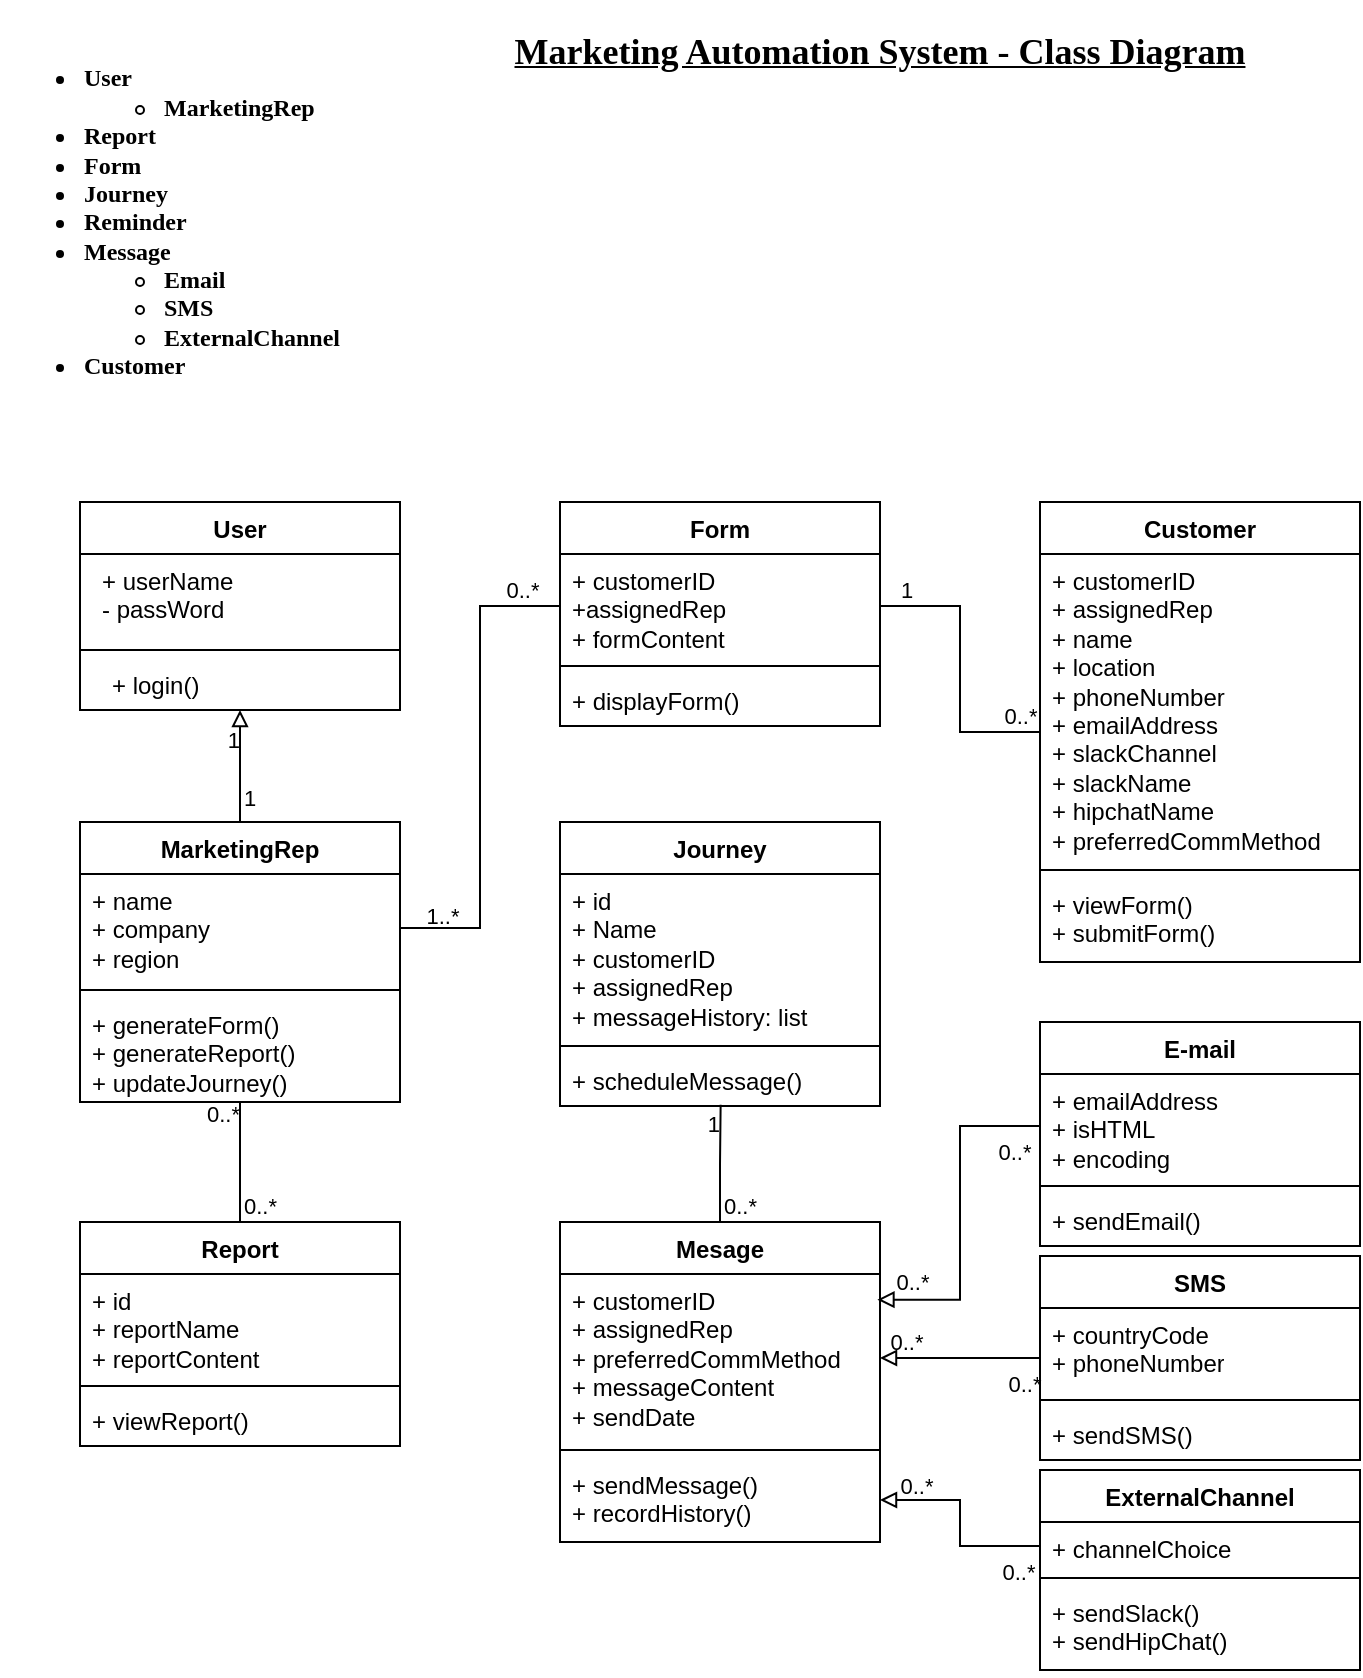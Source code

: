 <mxfile version="21.2.9" type="device">
  <diagram name="Página-1" id="rWZ2rTpPqTraY5aUIdDc">
    <mxGraphModel dx="728" dy="397" grid="1" gridSize="10" guides="1" tooltips="1" connect="1" arrows="1" fold="1" page="1" pageScale="1" pageWidth="827" pageHeight="1169" background="#ffffff" math="0" shadow="0">
      <root>
        <mxCell id="0" />
        <mxCell id="1" parent="0" />
        <mxCell id="xjsMLf60iEJALXMGOspW-1" value="&lt;ul&gt;&lt;li&gt;User&lt;/li&gt;&lt;ul&gt;&lt;li&gt;MarketingRep&lt;/li&gt;&lt;/ul&gt;&lt;li&gt;Report&lt;/li&gt;&lt;li&gt;Form&lt;/li&gt;&lt;li&gt;Journey&lt;/li&gt;&lt;li&gt;Reminder&lt;/li&gt;&lt;li&gt;Message&lt;/li&gt;&lt;ul&gt;&lt;li&gt;Email&lt;/li&gt;&lt;li&gt;SMS&lt;/li&gt;&lt;li&gt;ExternalChannel&lt;/li&gt;&lt;/ul&gt;&lt;li&gt;Customer&lt;/li&gt;&lt;/ul&gt;" style="text;html=1;strokeColor=none;fillColor=none;align=left;verticalAlign=middle;whiteSpace=wrap;rounded=0;fontFamily=Coming Soon;fontSource=https%3A%2F%2Ffonts.googleapis.com%2Fcss%3Ffamily%3DComing%2BSoon;fontStyle=1" parent="1" vertex="1">
          <mxGeometry x="40" y="40" width="200" height="200" as="geometry" />
        </mxCell>
        <mxCell id="xjsMLf60iEJALXMGOspW-2" value="&lt;h2&gt;&lt;font data-font-src=&quot;https://fonts.googleapis.com/css?family=Coming+Soon&quot; face=&quot;Coming Soon&quot;&gt;&lt;u&gt;Marketing Automation System - Class Diagram&lt;/u&gt;&lt;/font&gt;&lt;/h2&gt;" style="text;html=1;strokeColor=none;fillColor=none;align=center;verticalAlign=middle;whiteSpace=wrap;rounded=0;" parent="1" vertex="1">
          <mxGeometry x="280" y="40" width="400" height="30" as="geometry" />
        </mxCell>
        <mxCell id="CFD9F3xo60o9tHj610fw-1" value="User" style="swimlane;fontStyle=1;align=center;verticalAlign=top;horizontal=1;startSize=26;horizontalStack=0;resizeParent=1;resizeParentMax=0;resizeLast=0;collapsible=1;marginBottom=0;whiteSpace=wrap;html=1;" parent="1" vertex="1">
          <mxGeometry x="80" y="280" width="160" height="104" as="geometry" />
        </mxCell>
        <mxCell id="CFD9F3xo60o9tHj610fw-2" value="+ userName&lt;br&gt;- passWord" style="text;strokeColor=none;fillColor=none;align=left;verticalAlign=top;spacingLeft=4;spacingRight=4;overflow=hidden;rotatable=0;points=[[0,0.5],[1,0.5]];portConstraint=eastwest;whiteSpace=wrap;html=1;" parent="CFD9F3xo60o9tHj610fw-1" vertex="1">
          <mxGeometry x="5" y="26" width="150" height="44" as="geometry" />
        </mxCell>
        <mxCell id="CFD9F3xo60o9tHj610fw-3" value="" style="line;strokeWidth=1;fillColor=none;align=left;verticalAlign=middle;spacingTop=-1;spacingLeft=3;spacingRight=3;rotatable=0;labelPosition=right;points=[];portConstraint=eastwest;strokeColor=inherit;" parent="CFD9F3xo60o9tHj610fw-1" vertex="1">
          <mxGeometry y="70" width="160" height="8" as="geometry" />
        </mxCell>
        <mxCell id="CFD9F3xo60o9tHj610fw-4" value="+ login()" style="text;strokeColor=none;fillColor=none;align=left;verticalAlign=top;spacingLeft=4;spacingRight=4;overflow=hidden;rotatable=0;points=[[0,0.5],[1,0.5]];portConstraint=eastwest;whiteSpace=wrap;html=1;" parent="CFD9F3xo60o9tHj610fw-1" vertex="1">
          <mxGeometry x="10" y="78" width="140" height="22" as="geometry" />
        </mxCell>
        <mxCell id="CFD9F3xo60o9tHj610fw-5" value="Customer" style="swimlane;fontStyle=1;align=center;verticalAlign=top;childLayout=stackLayout;horizontal=1;startSize=26;horizontalStack=0;resizeParent=1;resizeParentMax=0;resizeLast=0;collapsible=1;marginBottom=0;whiteSpace=wrap;html=1;" parent="1" vertex="1">
          <mxGeometry x="560" y="280" width="160" height="230" as="geometry" />
        </mxCell>
        <mxCell id="CFD9F3xo60o9tHj610fw-6" value="+ customerID&lt;br&gt;+ assignedRep&lt;br&gt;+ name&lt;br&gt;+ location&lt;br&gt;+ phoneNumber&lt;br&gt;+ emailAddress&lt;br&gt;+ slackChannel&lt;br&gt;+ slackName&lt;br&gt;+ hipchatName&lt;br&gt;+ preferredCommMethod" style="text;strokeColor=none;fillColor=none;align=left;verticalAlign=top;spacingLeft=4;spacingRight=4;overflow=hidden;rotatable=0;points=[[0,0.5],[1,0.5]];portConstraint=eastwest;whiteSpace=wrap;html=1;" parent="CFD9F3xo60o9tHj610fw-5" vertex="1">
          <mxGeometry y="26" width="160" height="154" as="geometry" />
        </mxCell>
        <mxCell id="CFD9F3xo60o9tHj610fw-7" value="" style="line;strokeWidth=1;fillColor=none;align=left;verticalAlign=middle;spacingTop=-1;spacingLeft=3;spacingRight=3;rotatable=0;labelPosition=right;points=[];portConstraint=eastwest;strokeColor=inherit;" parent="CFD9F3xo60o9tHj610fw-5" vertex="1">
          <mxGeometry y="180" width="160" height="8" as="geometry" />
        </mxCell>
        <mxCell id="CFD9F3xo60o9tHj610fw-8" value="+ viewForm()&lt;br&gt;+ submitForm()" style="text;strokeColor=none;fillColor=none;align=left;verticalAlign=top;spacingLeft=4;spacingRight=4;overflow=hidden;rotatable=0;points=[[0,0.5],[1,0.5]];portConstraint=eastwest;whiteSpace=wrap;html=1;" parent="CFD9F3xo60o9tHj610fw-5" vertex="1">
          <mxGeometry y="188" width="160" height="42" as="geometry" />
        </mxCell>
        <mxCell id="CFD9F3xo60o9tHj610fw-44" style="edgeStyle=orthogonalEdgeStyle;rounded=0;orthogonalLoop=1;jettySize=auto;html=1;exitX=0.5;exitY=0;exitDx=0;exitDy=0;entryX=0.502;entryY=0.974;entryDx=0;entryDy=0;entryPerimeter=0;endArrow=none;endFill=0;" parent="1" source="CFD9F3xo60o9tHj610fw-9" target="CFD9F3xo60o9tHj610fw-43" edge="1">
          <mxGeometry relative="1" as="geometry" />
        </mxCell>
        <mxCell id="CFD9F3xo60o9tHj610fw-45" value="1" style="edgeLabel;html=1;align=right;verticalAlign=middle;resizable=0;points=[];labelPosition=left;verticalLabelPosition=middle;labelBackgroundColor=none;" parent="CFD9F3xo60o9tHj610fw-44" vertex="1" connectable="0">
          <mxGeometry x="0.649" relative="1" as="geometry">
            <mxPoint y="-1" as="offset" />
          </mxGeometry>
        </mxCell>
        <mxCell id="CFD9F3xo60o9tHj610fw-46" value="0..*" style="edgeLabel;html=1;align=left;verticalAlign=middle;resizable=0;points=[];labelPosition=right;verticalLabelPosition=middle;labelBackgroundColor=none;" parent="CFD9F3xo60o9tHj610fw-44" vertex="1" connectable="0">
          <mxGeometry x="-0.706" relative="1" as="geometry">
            <mxPoint as="offset" />
          </mxGeometry>
        </mxCell>
        <mxCell id="CFD9F3xo60o9tHj610fw-9" value="Mesage" style="swimlane;fontStyle=1;align=center;verticalAlign=top;childLayout=stackLayout;horizontal=1;startSize=26;horizontalStack=0;resizeParent=1;resizeParentMax=0;resizeLast=0;collapsible=1;marginBottom=0;whiteSpace=wrap;html=1;" parent="1" vertex="1">
          <mxGeometry x="320" y="640" width="160" height="160" as="geometry" />
        </mxCell>
        <mxCell id="CFD9F3xo60o9tHj610fw-10" value="+ customerID&lt;br&gt;+ assignedRep&lt;br&gt;+ preferredCommMethod&lt;br&gt;+ messageContent&lt;br&gt;+ sendDate" style="text;strokeColor=none;fillColor=none;align=left;verticalAlign=top;spacingLeft=4;spacingRight=4;overflow=hidden;rotatable=0;points=[[0,0.5],[1,0.5]];portConstraint=eastwest;whiteSpace=wrap;html=1;" parent="CFD9F3xo60o9tHj610fw-9" vertex="1">
          <mxGeometry y="26" width="160" height="84" as="geometry" />
        </mxCell>
        <mxCell id="CFD9F3xo60o9tHj610fw-11" value="" style="line;strokeWidth=1;fillColor=none;align=left;verticalAlign=middle;spacingTop=-1;spacingLeft=3;spacingRight=3;rotatable=0;labelPosition=right;points=[];portConstraint=eastwest;strokeColor=inherit;" parent="CFD9F3xo60o9tHj610fw-9" vertex="1">
          <mxGeometry y="110" width="160" height="8" as="geometry" />
        </mxCell>
        <mxCell id="CFD9F3xo60o9tHj610fw-12" value="+ sendMessage()&lt;br&gt;+ recordHistory()" style="text;strokeColor=none;fillColor=none;align=left;verticalAlign=top;spacingLeft=4;spacingRight=4;overflow=hidden;rotatable=0;points=[[0,0.5],[1,0.5]];portConstraint=eastwest;whiteSpace=wrap;html=1;" parent="CFD9F3xo60o9tHj610fw-9" vertex="1">
          <mxGeometry y="118" width="160" height="42" as="geometry" />
        </mxCell>
        <mxCell id="CFD9F3xo60o9tHj610fw-19" value="" style="edgeStyle=orthogonalEdgeStyle;rounded=0;orthogonalLoop=1;jettySize=auto;html=1;exitX=0.5;exitY=0;exitDx=0;exitDy=0;endArrow=block;endFill=0;entryX=0.5;entryY=1;entryDx=0;entryDy=0;" parent="1" source="CFD9F3xo60o9tHj610fw-13" target="CFD9F3xo60o9tHj610fw-1" edge="1">
          <mxGeometry relative="1" as="geometry">
            <mxPoint x="220" y="410" as="targetPoint" />
          </mxGeometry>
        </mxCell>
        <mxCell id="CFD9F3xo60o9tHj610fw-28" value="1" style="edgeLabel;html=1;align=left;verticalAlign=middle;resizable=0;points=[];labelPosition=right;verticalLabelPosition=middle;labelBackgroundColor=none;" parent="CFD9F3xo60o9tHj610fw-19" vertex="1" connectable="0">
          <mxGeometry x="-0.575" relative="1" as="geometry">
            <mxPoint as="offset" />
          </mxGeometry>
        </mxCell>
        <mxCell id="CFD9F3xo60o9tHj610fw-29" value="1" style="edgeLabel;html=1;align=right;verticalAlign=middle;resizable=0;points=[];labelPosition=left;verticalLabelPosition=middle;labelBackgroundColor=none;" parent="CFD9F3xo60o9tHj610fw-19" vertex="1" connectable="0">
          <mxGeometry x="0.471" relative="1" as="geometry">
            <mxPoint as="offset" />
          </mxGeometry>
        </mxCell>
        <mxCell id="CFD9F3xo60o9tHj610fw-13" value="MarketingRep" style="swimlane;fontStyle=1;align=center;verticalAlign=top;childLayout=stackLayout;horizontal=1;startSize=26;horizontalStack=0;resizeParent=1;resizeParentMax=0;resizeLast=0;collapsible=1;marginBottom=0;whiteSpace=wrap;html=1;" parent="1" vertex="1">
          <mxGeometry x="80" y="440" width="160" height="140" as="geometry" />
        </mxCell>
        <mxCell id="CFD9F3xo60o9tHj610fw-14" value="+ name&lt;br&gt;+ company&lt;br&gt;+ region" style="text;strokeColor=none;fillColor=none;align=left;verticalAlign=top;spacingLeft=4;spacingRight=4;overflow=hidden;rotatable=0;points=[[0,0.5],[1,0.5]];portConstraint=eastwest;whiteSpace=wrap;html=1;" parent="CFD9F3xo60o9tHj610fw-13" vertex="1">
          <mxGeometry y="26" width="160" height="54" as="geometry" />
        </mxCell>
        <mxCell id="CFD9F3xo60o9tHj610fw-15" value="" style="line;strokeWidth=1;fillColor=none;align=left;verticalAlign=middle;spacingTop=-1;spacingLeft=3;spacingRight=3;rotatable=0;labelPosition=right;points=[];portConstraint=eastwest;strokeColor=inherit;" parent="CFD9F3xo60o9tHj610fw-13" vertex="1">
          <mxGeometry y="80" width="160" height="8" as="geometry" />
        </mxCell>
        <mxCell id="CFD9F3xo60o9tHj610fw-16" value="+ generateForm()&lt;br&gt;+ generateReport()&lt;br&gt;+ updateJourney()" style="text;strokeColor=none;fillColor=none;align=left;verticalAlign=top;spacingLeft=4;spacingRight=4;overflow=hidden;rotatable=0;points=[[0,0.5],[1,0.5]];portConstraint=eastwest;whiteSpace=wrap;html=1;" parent="CFD9F3xo60o9tHj610fw-13" vertex="1">
          <mxGeometry y="88" width="160" height="52" as="geometry" />
        </mxCell>
        <mxCell id="CFD9F3xo60o9tHj610fw-20" value="Report" style="swimlane;fontStyle=1;align=center;verticalAlign=top;childLayout=stackLayout;horizontal=1;startSize=26;horizontalStack=0;resizeParent=1;resizeParentMax=0;resizeLast=0;collapsible=1;marginBottom=0;whiteSpace=wrap;html=1;" parent="1" vertex="1">
          <mxGeometry x="80" y="640" width="160" height="112" as="geometry" />
        </mxCell>
        <mxCell id="CFD9F3xo60o9tHj610fw-21" value="+ id&lt;br&gt;+ reportName&lt;br&gt;+ reportContent" style="text;strokeColor=none;fillColor=none;align=left;verticalAlign=top;spacingLeft=4;spacingRight=4;overflow=hidden;rotatable=0;points=[[0,0.5],[1,0.5]];portConstraint=eastwest;whiteSpace=wrap;html=1;" parent="CFD9F3xo60o9tHj610fw-20" vertex="1">
          <mxGeometry y="26" width="160" height="52" as="geometry" />
        </mxCell>
        <mxCell id="CFD9F3xo60o9tHj610fw-22" value="" style="line;strokeWidth=1;fillColor=none;align=left;verticalAlign=middle;spacingTop=-1;spacingLeft=3;spacingRight=3;rotatable=0;labelPosition=right;points=[];portConstraint=eastwest;strokeColor=inherit;" parent="CFD9F3xo60o9tHj610fw-20" vertex="1">
          <mxGeometry y="78" width="160" height="8" as="geometry" />
        </mxCell>
        <mxCell id="CFD9F3xo60o9tHj610fw-23" value="+ viewReport()" style="text;strokeColor=none;fillColor=none;align=left;verticalAlign=top;spacingLeft=4;spacingRight=4;overflow=hidden;rotatable=0;points=[[0,0.5],[1,0.5]];portConstraint=eastwest;whiteSpace=wrap;html=1;" parent="CFD9F3xo60o9tHj610fw-20" vertex="1">
          <mxGeometry y="86" width="160" height="26" as="geometry" />
        </mxCell>
        <mxCell id="CFD9F3xo60o9tHj610fw-25" value="" style="endArrow=none;html=1;edgeStyle=orthogonalEdgeStyle;rounded=0;exitX=0.5;exitY=0;exitDx=0;exitDy=0;" parent="1" source="CFD9F3xo60o9tHj610fw-20" edge="1">
          <mxGeometry relative="1" as="geometry">
            <mxPoint x="330" y="570" as="sourcePoint" />
            <mxPoint x="160" y="580" as="targetPoint" />
          </mxGeometry>
        </mxCell>
        <mxCell id="CFD9F3xo60o9tHj610fw-26" value="0..*" style="edgeLabel;resizable=0;html=1;align=left;verticalAlign=bottom;labelBackgroundColor=none;" parent="CFD9F3xo60o9tHj610fw-25" connectable="0" vertex="1">
          <mxGeometry x="-1" relative="1" as="geometry" />
        </mxCell>
        <mxCell id="CFD9F3xo60o9tHj610fw-27" value="0..*" style="edgeLabel;resizable=0;html=1;align=right;verticalAlign=bottom;labelBackgroundColor=none;" parent="CFD9F3xo60o9tHj610fw-25" connectable="0" vertex="1">
          <mxGeometry x="1" relative="1" as="geometry">
            <mxPoint y="14" as="offset" />
          </mxGeometry>
        </mxCell>
        <mxCell id="CFD9F3xo60o9tHj610fw-30" value="Form" style="swimlane;fontStyle=1;align=center;verticalAlign=top;childLayout=stackLayout;horizontal=1;startSize=26;horizontalStack=0;resizeParent=1;resizeParentMax=0;resizeLast=0;collapsible=1;marginBottom=0;whiteSpace=wrap;html=1;" parent="1" vertex="1">
          <mxGeometry x="320" y="280" width="160" height="112" as="geometry" />
        </mxCell>
        <mxCell id="CFD9F3xo60o9tHj610fw-31" value="+ customerID&lt;br&gt;+assignedRep&lt;br&gt;+ formContent" style="text;strokeColor=none;fillColor=none;align=left;verticalAlign=top;spacingLeft=4;spacingRight=4;overflow=hidden;rotatable=0;points=[[0,0.5],[1,0.5]];portConstraint=eastwest;whiteSpace=wrap;html=1;" parent="CFD9F3xo60o9tHj610fw-30" vertex="1">
          <mxGeometry y="26" width="160" height="52" as="geometry" />
        </mxCell>
        <mxCell id="CFD9F3xo60o9tHj610fw-32" value="" style="line;strokeWidth=1;fillColor=none;align=left;verticalAlign=middle;spacingTop=-1;spacingLeft=3;spacingRight=3;rotatable=0;labelPosition=right;points=[];portConstraint=eastwest;strokeColor=inherit;" parent="CFD9F3xo60o9tHj610fw-30" vertex="1">
          <mxGeometry y="78" width="160" height="8" as="geometry" />
        </mxCell>
        <mxCell id="CFD9F3xo60o9tHj610fw-33" value="+ displayForm()" style="text;strokeColor=none;fillColor=none;align=left;verticalAlign=top;spacingLeft=4;spacingRight=4;overflow=hidden;rotatable=0;points=[[0,0.5],[1,0.5]];portConstraint=eastwest;whiteSpace=wrap;html=1;" parent="CFD9F3xo60o9tHj610fw-30" vertex="1">
          <mxGeometry y="86" width="160" height="26" as="geometry" />
        </mxCell>
        <mxCell id="CFD9F3xo60o9tHj610fw-34" style="edgeStyle=orthogonalEdgeStyle;rounded=0;orthogonalLoop=1;jettySize=auto;html=1;exitX=1;exitY=0.5;exitDx=0;exitDy=0;entryX=0;entryY=0.5;entryDx=0;entryDy=0;endArrow=none;endFill=0;" parent="1" source="CFD9F3xo60o9tHj610fw-14" target="CFD9F3xo60o9tHj610fw-31" edge="1">
          <mxGeometry relative="1" as="geometry" />
        </mxCell>
        <mxCell id="CFD9F3xo60o9tHj610fw-35" value="1..*" style="edgeLabel;html=1;align=center;verticalAlign=bottom;resizable=0;points=[];labelPosition=center;verticalLabelPosition=top;labelBackgroundColor=none;" parent="CFD9F3xo60o9tHj610fw-34" vertex="1" connectable="0">
          <mxGeometry x="-0.831" y="2" relative="1" as="geometry">
            <mxPoint y="4" as="offset" />
          </mxGeometry>
        </mxCell>
        <mxCell id="CFD9F3xo60o9tHj610fw-36" value="0..*" style="edgeLabel;html=1;align=center;verticalAlign=bottom;resizable=0;points=[];labelPosition=center;verticalLabelPosition=top;labelBackgroundColor=none;" parent="CFD9F3xo60o9tHj610fw-34" vertex="1" connectable="0">
          <mxGeometry x="0.924" relative="1" as="geometry">
            <mxPoint x="-10" as="offset" />
          </mxGeometry>
        </mxCell>
        <mxCell id="CFD9F3xo60o9tHj610fw-37" style="edgeStyle=orthogonalEdgeStyle;rounded=0;orthogonalLoop=1;jettySize=auto;html=1;exitX=1;exitY=0.5;exitDx=0;exitDy=0;entryX=0;entryY=0.5;entryDx=0;entryDy=0;endArrow=none;endFill=0;" parent="1" source="CFD9F3xo60o9tHj610fw-31" target="CFD9F3xo60o9tHj610fw-5" edge="1">
          <mxGeometry relative="1" as="geometry" />
        </mxCell>
        <mxCell id="CFD9F3xo60o9tHj610fw-38" value="1" style="edgeLabel;html=1;align=center;verticalAlign=bottom;resizable=0;points=[];labelPosition=center;verticalLabelPosition=top;labelBackgroundColor=none;" parent="CFD9F3xo60o9tHj610fw-37" vertex="1" connectable="0">
          <mxGeometry x="-0.821" relative="1" as="geometry">
            <mxPoint as="offset" />
          </mxGeometry>
        </mxCell>
        <mxCell id="CFD9F3xo60o9tHj610fw-39" value="0..*" style="edgeLabel;html=1;align=center;verticalAlign=bottom;resizable=0;points=[];labelPosition=center;verticalLabelPosition=top;labelBackgroundColor=none;" parent="CFD9F3xo60o9tHj610fw-37" vertex="1" connectable="0">
          <mxGeometry x="0.853" relative="1" as="geometry">
            <mxPoint as="offset" />
          </mxGeometry>
        </mxCell>
        <mxCell id="CFD9F3xo60o9tHj610fw-40" value="Journey" style="swimlane;fontStyle=1;align=center;verticalAlign=top;childLayout=stackLayout;horizontal=1;startSize=26;horizontalStack=0;resizeParent=1;resizeParentMax=0;resizeLast=0;collapsible=1;marginBottom=0;whiteSpace=wrap;html=1;" parent="1" vertex="1">
          <mxGeometry x="320" y="440" width="160" height="142" as="geometry" />
        </mxCell>
        <mxCell id="CFD9F3xo60o9tHj610fw-41" value="+ id&lt;br&gt;+ Name&lt;br&gt;+ customerID&lt;br&gt;+ assignedRep&lt;br&gt;+ messageHistory: list" style="text;strokeColor=none;fillColor=none;align=left;verticalAlign=top;spacingLeft=4;spacingRight=4;overflow=hidden;rotatable=0;points=[[0,0.5],[1,0.5]];portConstraint=eastwest;whiteSpace=wrap;html=1;" parent="CFD9F3xo60o9tHj610fw-40" vertex="1">
          <mxGeometry y="26" width="160" height="82" as="geometry" />
        </mxCell>
        <mxCell id="CFD9F3xo60o9tHj610fw-42" value="" style="line;strokeWidth=1;fillColor=none;align=left;verticalAlign=middle;spacingTop=-1;spacingLeft=3;spacingRight=3;rotatable=0;labelPosition=right;points=[];portConstraint=eastwest;strokeColor=inherit;" parent="CFD9F3xo60o9tHj610fw-40" vertex="1">
          <mxGeometry y="108" width="160" height="8" as="geometry" />
        </mxCell>
        <mxCell id="CFD9F3xo60o9tHj610fw-43" value="+ scheduleMessage()" style="text;strokeColor=none;fillColor=none;align=left;verticalAlign=top;spacingLeft=4;spacingRight=4;overflow=hidden;rotatable=0;points=[[0,0.5],[1,0.5]];portConstraint=eastwest;whiteSpace=wrap;html=1;" parent="CFD9F3xo60o9tHj610fw-40" vertex="1">
          <mxGeometry y="116" width="160" height="26" as="geometry" />
        </mxCell>
        <mxCell id="CFD9F3xo60o9tHj610fw-47" value="SMS" style="swimlane;fontStyle=1;align=center;verticalAlign=top;childLayout=stackLayout;horizontal=1;startSize=26;horizontalStack=0;resizeParent=1;resizeParentMax=0;resizeLast=0;collapsible=1;marginBottom=0;whiteSpace=wrap;html=1;" parent="1" vertex="1">
          <mxGeometry x="560" y="657" width="160" height="102" as="geometry" />
        </mxCell>
        <mxCell id="CFD9F3xo60o9tHj610fw-48" value="+ countryCode&lt;br&gt;+ phoneNumber" style="text;strokeColor=none;fillColor=none;align=left;verticalAlign=top;spacingLeft=4;spacingRight=4;overflow=hidden;rotatable=0;points=[[0,0.5],[1,0.5]];portConstraint=eastwest;whiteSpace=wrap;html=1;" parent="CFD9F3xo60o9tHj610fw-47" vertex="1">
          <mxGeometry y="26" width="160" height="42" as="geometry" />
        </mxCell>
        <mxCell id="CFD9F3xo60o9tHj610fw-49" value="" style="line;strokeWidth=1;fillColor=none;align=left;verticalAlign=middle;spacingTop=-1;spacingLeft=3;spacingRight=3;rotatable=0;labelPosition=right;points=[];portConstraint=eastwest;strokeColor=inherit;" parent="CFD9F3xo60o9tHj610fw-47" vertex="1">
          <mxGeometry y="68" width="160" height="8" as="geometry" />
        </mxCell>
        <mxCell id="CFD9F3xo60o9tHj610fw-50" value="+ sendSMS()" style="text;strokeColor=none;fillColor=none;align=left;verticalAlign=top;spacingLeft=4;spacingRight=4;overflow=hidden;rotatable=0;points=[[0,0.5],[1,0.5]];portConstraint=eastwest;whiteSpace=wrap;html=1;" parent="CFD9F3xo60o9tHj610fw-47" vertex="1">
          <mxGeometry y="76" width="160" height="26" as="geometry" />
        </mxCell>
        <mxCell id="CFD9F3xo60o9tHj610fw-51" value="" style="edgeStyle=orthogonalEdgeStyle;rounded=0;orthogonalLoop=1;jettySize=auto;html=1;exitX=1;exitY=0.5;exitDx=0;exitDy=0;entryX=0;entryY=0.5;entryDx=0;entryDy=0;endArrow=none;endFill=0;startArrow=block;startFill=0;" parent="1" source="CFD9F3xo60o9tHj610fw-10" target="CFD9F3xo60o9tHj610fw-47" edge="1">
          <mxGeometry relative="1" as="geometry" />
        </mxCell>
        <mxCell id="CFD9F3xo60o9tHj610fw-52" value="0..*" style="edgeLabel;html=1;align=center;verticalAlign=bottom;resizable=0;points=[];labelPosition=center;verticalLabelPosition=top;labelBackgroundColor=none;" parent="CFD9F3xo60o9tHj610fw-51" vertex="1" connectable="0">
          <mxGeometry x="-0.679" relative="1" as="geometry">
            <mxPoint as="offset" />
          </mxGeometry>
        </mxCell>
        <mxCell id="CFD9F3xo60o9tHj610fw-54" value="0..*" style="edgeLabel;html=1;align=center;verticalAlign=top;resizable=0;points=[];labelBackgroundColor=none;labelPosition=center;verticalLabelPosition=bottom;" parent="CFD9F3xo60o9tHj610fw-51" vertex="1" connectable="0">
          <mxGeometry x="0.8" relative="1" as="geometry">
            <mxPoint as="offset" />
          </mxGeometry>
        </mxCell>
        <mxCell id="CFD9F3xo60o9tHj610fw-55" value="E-mail" style="swimlane;fontStyle=1;align=center;verticalAlign=top;childLayout=stackLayout;horizontal=1;startSize=26;horizontalStack=0;resizeParent=1;resizeParentMax=0;resizeLast=0;collapsible=1;marginBottom=0;whiteSpace=wrap;html=1;" parent="1" vertex="1">
          <mxGeometry x="560" y="540" width="160" height="112" as="geometry" />
        </mxCell>
        <mxCell id="CFD9F3xo60o9tHj610fw-56" value="+ emailAddress&lt;br&gt;+ isHTML&lt;br&gt;+ encoding" style="text;strokeColor=none;fillColor=none;align=left;verticalAlign=top;spacingLeft=4;spacingRight=4;overflow=hidden;rotatable=0;points=[[0,0.5],[1,0.5]];portConstraint=eastwest;whiteSpace=wrap;html=1;" parent="CFD9F3xo60o9tHj610fw-55" vertex="1">
          <mxGeometry y="26" width="160" height="52" as="geometry" />
        </mxCell>
        <mxCell id="CFD9F3xo60o9tHj610fw-57" value="" style="line;strokeWidth=1;fillColor=none;align=left;verticalAlign=middle;spacingTop=-1;spacingLeft=3;spacingRight=3;rotatable=0;labelPosition=right;points=[];portConstraint=eastwest;strokeColor=inherit;" parent="CFD9F3xo60o9tHj610fw-55" vertex="1">
          <mxGeometry y="78" width="160" height="8" as="geometry" />
        </mxCell>
        <mxCell id="CFD9F3xo60o9tHj610fw-58" value="+ sendEmail()" style="text;strokeColor=none;fillColor=none;align=left;verticalAlign=top;spacingLeft=4;spacingRight=4;overflow=hidden;rotatable=0;points=[[0,0.5],[1,0.5]];portConstraint=eastwest;whiteSpace=wrap;html=1;" parent="CFD9F3xo60o9tHj610fw-55" vertex="1">
          <mxGeometry y="86" width="160" height="26" as="geometry" />
        </mxCell>
        <mxCell id="CFD9F3xo60o9tHj610fw-59" value="ExternalChannel" style="swimlane;fontStyle=1;align=center;verticalAlign=top;childLayout=stackLayout;horizontal=1;startSize=26;horizontalStack=0;resizeParent=1;resizeParentMax=0;resizeLast=0;collapsible=1;marginBottom=0;whiteSpace=wrap;html=1;" parent="1" vertex="1">
          <mxGeometry x="560" y="764" width="160" height="100" as="geometry" />
        </mxCell>
        <mxCell id="CFD9F3xo60o9tHj610fw-60" value="+ channelChoice" style="text;strokeColor=none;fillColor=none;align=left;verticalAlign=top;spacingLeft=4;spacingRight=4;overflow=hidden;rotatable=0;points=[[0,0.5],[1,0.5]];portConstraint=eastwest;whiteSpace=wrap;html=1;" parent="CFD9F3xo60o9tHj610fw-59" vertex="1">
          <mxGeometry y="26" width="160" height="24" as="geometry" />
        </mxCell>
        <mxCell id="CFD9F3xo60o9tHj610fw-61" value="" style="line;strokeWidth=1;fillColor=none;align=left;verticalAlign=middle;spacingTop=-1;spacingLeft=3;spacingRight=3;rotatable=0;labelPosition=right;points=[];portConstraint=eastwest;strokeColor=inherit;" parent="CFD9F3xo60o9tHj610fw-59" vertex="1">
          <mxGeometry y="50" width="160" height="8" as="geometry" />
        </mxCell>
        <mxCell id="CFD9F3xo60o9tHj610fw-62" value="+ sendSlack()&lt;br&gt;+ sendHipChat()" style="text;strokeColor=none;fillColor=none;align=left;verticalAlign=top;spacingLeft=4;spacingRight=4;overflow=hidden;rotatable=0;points=[[0,0.5],[1,0.5]];portConstraint=eastwest;whiteSpace=wrap;html=1;" parent="CFD9F3xo60o9tHj610fw-59" vertex="1">
          <mxGeometry y="58" width="160" height="42" as="geometry" />
        </mxCell>
        <mxCell id="CFD9F3xo60o9tHj610fw-63" style="edgeStyle=orthogonalEdgeStyle;rounded=0;orthogonalLoop=1;jettySize=auto;html=1;exitX=0;exitY=0.5;exitDx=0;exitDy=0;entryX=1;entryY=0.5;entryDx=0;entryDy=0;endArrow=block;endFill=0;startArrow=none;startFill=0;" parent="1" source="CFD9F3xo60o9tHj610fw-60" target="CFD9F3xo60o9tHj610fw-12" edge="1">
          <mxGeometry relative="1" as="geometry" />
        </mxCell>
        <mxCell id="CFD9F3xo60o9tHj610fw-67" value="0..*" style="edgeLabel;html=1;align=center;verticalAlign=bottom;resizable=0;points=[];labelBackgroundColor=none;labelPosition=center;verticalLabelPosition=top;" parent="CFD9F3xo60o9tHj610fw-63" vertex="1" connectable="0">
          <mxGeometry x="0.654" y="1" relative="1" as="geometry">
            <mxPoint as="offset" />
          </mxGeometry>
        </mxCell>
        <mxCell id="CFD9F3xo60o9tHj610fw-68" value="0..*" style="edgeLabel;html=1;align=center;verticalAlign=top;resizable=0;points=[];labelPosition=center;verticalLabelPosition=bottom;" parent="CFD9F3xo60o9tHj610fw-63" vertex="1" connectable="0">
          <mxGeometry x="-0.78" relative="1" as="geometry">
            <mxPoint as="offset" />
          </mxGeometry>
        </mxCell>
        <mxCell id="CFD9F3xo60o9tHj610fw-64" style="edgeStyle=orthogonalEdgeStyle;rounded=0;orthogonalLoop=1;jettySize=auto;html=1;exitX=0;exitY=0.5;exitDx=0;exitDy=0;entryX=0.992;entryY=0.153;entryDx=0;entryDy=0;entryPerimeter=0;endArrow=block;endFill=0;startArrow=none;startFill=0;" parent="1" source="CFD9F3xo60o9tHj610fw-56" target="CFD9F3xo60o9tHj610fw-10" edge="1">
          <mxGeometry relative="1" as="geometry" />
        </mxCell>
        <mxCell id="CFD9F3xo60o9tHj610fw-65" value="0..*" style="edgeLabel;html=1;align=center;verticalAlign=bottom;resizable=0;points=[];labelBackgroundColor=none;labelPosition=center;verticalLabelPosition=top;" parent="CFD9F3xo60o9tHj610fw-64" vertex="1" connectable="0">
          <mxGeometry x="0.802" relative="1" as="geometry">
            <mxPoint as="offset" />
          </mxGeometry>
        </mxCell>
        <mxCell id="CFD9F3xo60o9tHj610fw-66" value="0..*" style="edgeLabel;html=1;align=center;verticalAlign=top;resizable=0;points=[];labelBackgroundColor=none;labelPosition=center;verticalLabelPosition=bottom;" parent="CFD9F3xo60o9tHj610fw-64" vertex="1" connectable="0">
          <mxGeometry x="-0.845" relative="1" as="geometry">
            <mxPoint as="offset" />
          </mxGeometry>
        </mxCell>
      </root>
    </mxGraphModel>
  </diagram>
</mxfile>
